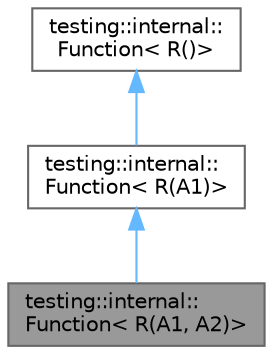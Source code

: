 digraph "testing::internal::Function&lt; R(A1, A2)&gt;"
{
 // LATEX_PDF_SIZE
  bgcolor="transparent";
  edge [fontname=Helvetica,fontsize=10,labelfontname=Helvetica,labelfontsize=10];
  node [fontname=Helvetica,fontsize=10,shape=box,height=0.2,width=0.4];
  Node1 [id="Node000001",label="testing::internal::\lFunction\< R(A1, A2)\>",height=0.2,width=0.4,color="gray40", fillcolor="grey60", style="filled", fontcolor="black",tooltip=" "];
  Node2 -> Node1 [id="edge1_Node000001_Node000002",dir="back",color="steelblue1",style="solid",tooltip=" "];
  Node2 [id="Node000002",label="testing::internal::\lFunction\< R(A1)\>",height=0.2,width=0.4,color="gray40", fillcolor="white", style="filled",URL="$structtesting_1_1internal_1_1_function_3_01_r_07_a1_08_4.html",tooltip=" "];
  Node3 -> Node2 [id="edge2_Node000002_Node000003",dir="back",color="steelblue1",style="solid",tooltip=" "];
  Node3 [id="Node000003",label="testing::internal::\lFunction\< R()\>",height=0.2,width=0.4,color="gray40", fillcolor="white", style="filled",URL="$structtesting_1_1internal_1_1_function_3_01_r_07_08_4.html",tooltip=" "];
}

